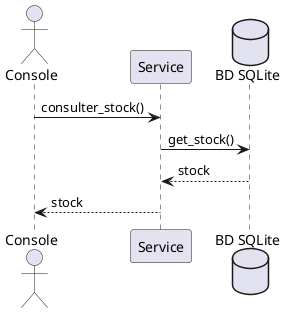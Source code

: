 @startuml Consulter l'état du stock
actor Console
participant Service
database "BD SQLite" as DB

Console -> Service : consulter_stock()
Service -> DB : get_stock()
DB --> Service : stock
Service --> Console : stock
@enduml

